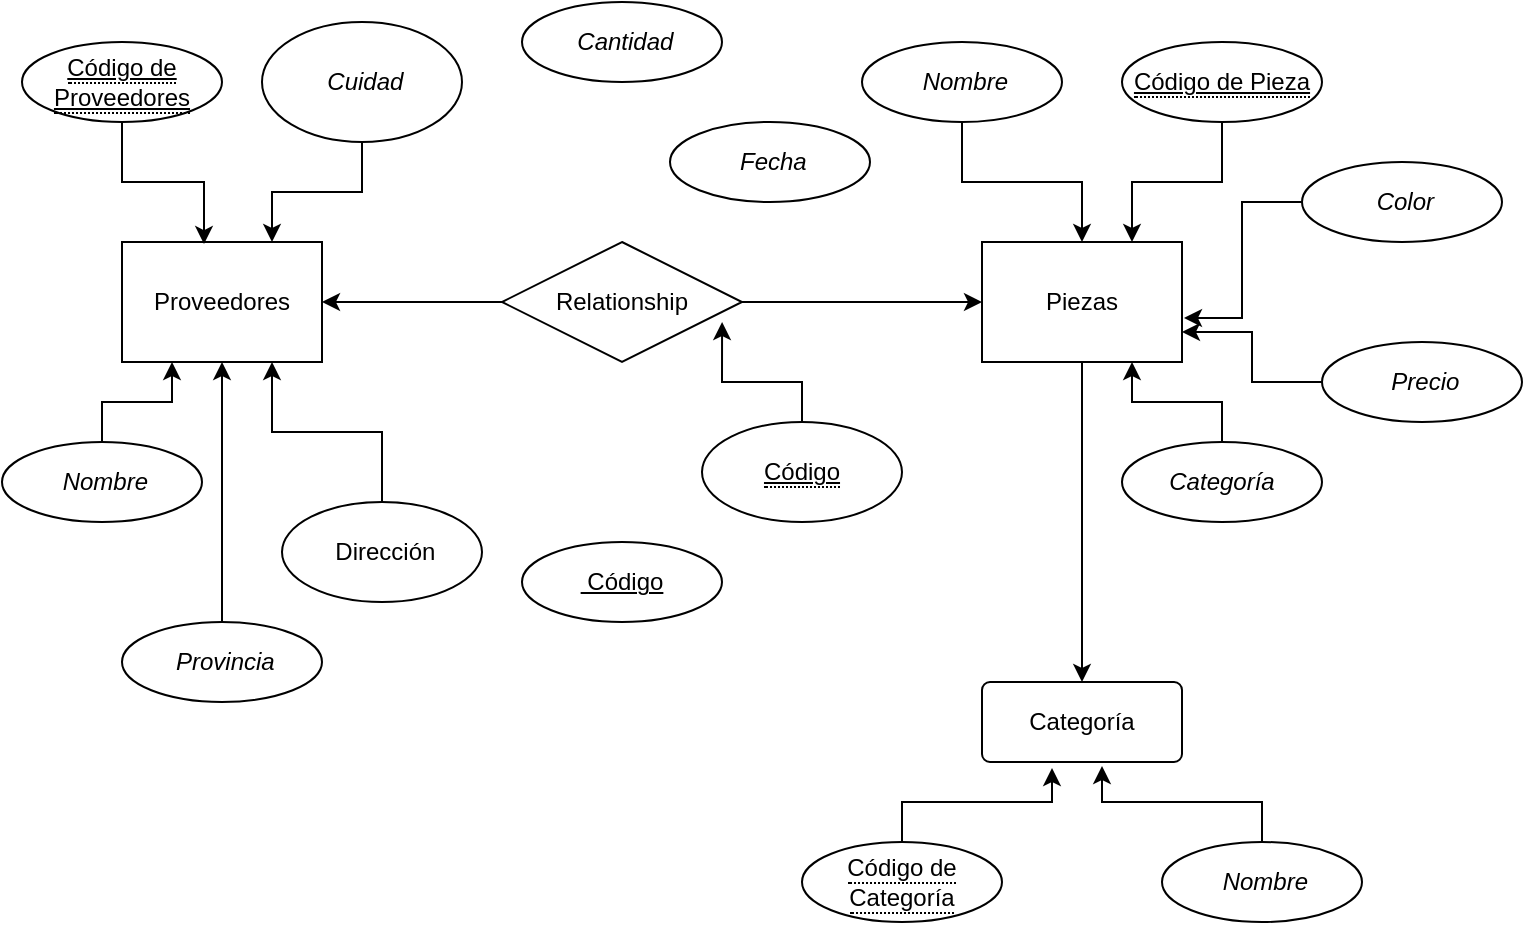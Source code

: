 <mxfile version="22.1.11" type="github">
  <diagram name="Página-1" id="-eLApka-o36wwXWw7jOx">
    <mxGraphModel dx="794" dy="564" grid="1" gridSize="10" guides="1" tooltips="1" connect="1" arrows="1" fold="1" page="1" pageScale="1" pageWidth="827" pageHeight="1169" math="0" shadow="0">
      <root>
        <mxCell id="0" />
        <mxCell id="1" parent="0" />
        <mxCell id="SS2V2fwyjj8lu55qieuH-25" style="edgeStyle=orthogonalEdgeStyle;rounded=0;orthogonalLoop=1;jettySize=auto;html=1;entryX=0;entryY=0.5;entryDx=0;entryDy=0;" edge="1" parent="1" source="SS2V2fwyjj8lu55qieuH-2" target="SS2V2fwyjj8lu55qieuH-7">
          <mxGeometry relative="1" as="geometry" />
        </mxCell>
        <mxCell id="SS2V2fwyjj8lu55qieuH-26" value="" style="edgeStyle=orthogonalEdgeStyle;rounded=0;orthogonalLoop=1;jettySize=auto;html=1;" edge="1" parent="1" source="SS2V2fwyjj8lu55qieuH-2" target="SS2V2fwyjj8lu55qieuH-6">
          <mxGeometry relative="1" as="geometry" />
        </mxCell>
        <mxCell id="SS2V2fwyjj8lu55qieuH-2" value="Relationship" style="shape=rhombus;perimeter=rhombusPerimeter;whiteSpace=wrap;html=1;align=center;" vertex="1" parent="1">
          <mxGeometry x="280" y="140" width="120" height="60" as="geometry" />
        </mxCell>
        <mxCell id="SS2V2fwyjj8lu55qieuH-4" value="&lt;i&gt;&amp;nbsp;Nombre&lt;/i&gt;" style="ellipse;whiteSpace=wrap;html=1;align=center;" vertex="1" parent="1">
          <mxGeometry x="610" y="440" width="100" height="40" as="geometry" />
        </mxCell>
        <mxCell id="SS2V2fwyjj8lu55qieuH-5" value="&lt;span style=&quot;border-bottom: 1px dotted&quot;&gt;Código de Categoría&lt;/span&gt;" style="ellipse;whiteSpace=wrap;html=1;align=center;" vertex="1" parent="1">
          <mxGeometry x="430" y="440" width="100" height="40" as="geometry" />
        </mxCell>
        <mxCell id="SS2V2fwyjj8lu55qieuH-6" value="Proveedores" style="whiteSpace=wrap;html=1;align=center;" vertex="1" parent="1">
          <mxGeometry x="90" y="140" width="100" height="60" as="geometry" />
        </mxCell>
        <mxCell id="SS2V2fwyjj8lu55qieuH-22" style="edgeStyle=orthogonalEdgeStyle;rounded=0;orthogonalLoop=1;jettySize=auto;html=1;entryX=0.5;entryY=0;entryDx=0;entryDy=0;" edge="1" parent="1" source="SS2V2fwyjj8lu55qieuH-7" target="SS2V2fwyjj8lu55qieuH-8">
          <mxGeometry relative="1" as="geometry" />
        </mxCell>
        <mxCell id="SS2V2fwyjj8lu55qieuH-7" value="Piezas" style="whiteSpace=wrap;html=1;align=center;" vertex="1" parent="1">
          <mxGeometry x="520" y="140" width="100" height="60" as="geometry" />
        </mxCell>
        <mxCell id="SS2V2fwyjj8lu55qieuH-8" value="Categoría" style="rounded=1;arcSize=10;whiteSpace=wrap;html=1;align=center;" vertex="1" parent="1">
          <mxGeometry x="520" y="360" width="100" height="40" as="geometry" />
        </mxCell>
        <mxCell id="SS2V2fwyjj8lu55qieuH-28" style="edgeStyle=orthogonalEdgeStyle;rounded=0;orthogonalLoop=1;jettySize=auto;html=1;entryX=0.75;entryY=0;entryDx=0;entryDy=0;" edge="1" parent="1" source="SS2V2fwyjj8lu55qieuH-9" target="SS2V2fwyjj8lu55qieuH-7">
          <mxGeometry relative="1" as="geometry" />
        </mxCell>
        <mxCell id="SS2V2fwyjj8lu55qieuH-9" value="&lt;span style=&quot;border-bottom: 1px dotted&quot;&gt;&lt;u&gt;Código de Pieza&lt;/u&gt;&lt;/span&gt;" style="ellipse;whiteSpace=wrap;html=1;align=center;" vertex="1" parent="1">
          <mxGeometry x="590" y="40" width="100" height="40" as="geometry" />
        </mxCell>
        <mxCell id="SS2V2fwyjj8lu55qieuH-27" style="edgeStyle=orthogonalEdgeStyle;rounded=0;orthogonalLoop=1;jettySize=auto;html=1;" edge="1" parent="1" source="SS2V2fwyjj8lu55qieuH-10" target="SS2V2fwyjj8lu55qieuH-7">
          <mxGeometry relative="1" as="geometry" />
        </mxCell>
        <mxCell id="SS2V2fwyjj8lu55qieuH-10" value="&lt;i&gt;&amp;nbsp;Nombre&lt;/i&gt;" style="ellipse;whiteSpace=wrap;html=1;align=center;" vertex="1" parent="1">
          <mxGeometry x="460" y="40" width="100" height="40" as="geometry" />
        </mxCell>
        <mxCell id="SS2V2fwyjj8lu55qieuH-52" style="edgeStyle=orthogonalEdgeStyle;rounded=0;orthogonalLoop=1;jettySize=auto;html=1;entryX=0.25;entryY=1;entryDx=0;entryDy=0;" edge="1" parent="1" source="SS2V2fwyjj8lu55qieuH-11" target="SS2V2fwyjj8lu55qieuH-6">
          <mxGeometry relative="1" as="geometry" />
        </mxCell>
        <mxCell id="SS2V2fwyjj8lu55qieuH-11" value="&amp;nbsp;&lt;i&gt;Nombre&lt;/i&gt;" style="ellipse;whiteSpace=wrap;html=1;align=center;" vertex="1" parent="1">
          <mxGeometry x="30" y="240" width="100" height="40" as="geometry" />
        </mxCell>
        <mxCell id="SS2V2fwyjj8lu55qieuH-45" style="edgeStyle=orthogonalEdgeStyle;rounded=0;orthogonalLoop=1;jettySize=auto;html=1;entryX=0.5;entryY=1;entryDx=0;entryDy=0;" edge="1" parent="1" source="SS2V2fwyjj8lu55qieuH-12" target="SS2V2fwyjj8lu55qieuH-6">
          <mxGeometry relative="1" as="geometry" />
        </mxCell>
        <mxCell id="SS2V2fwyjj8lu55qieuH-12" value="&lt;i&gt;&amp;nbsp;Provincia&lt;/i&gt;" style="ellipse;whiteSpace=wrap;html=1;align=center;" vertex="1" parent="1">
          <mxGeometry x="90" y="330" width="100" height="40" as="geometry" />
        </mxCell>
        <mxCell id="SS2V2fwyjj8lu55qieuH-13" value="&lt;span style=&quot;border-bottom: 1px dotted&quot;&gt;&lt;u&gt;Código de Proveedores&lt;/u&gt;&lt;/span&gt;" style="ellipse;whiteSpace=wrap;html=1;align=center;" vertex="1" parent="1">
          <mxGeometry x="40" y="40" width="100" height="40" as="geometry" />
        </mxCell>
        <mxCell id="SS2V2fwyjj8lu55qieuH-53" style="edgeStyle=orthogonalEdgeStyle;rounded=0;orthogonalLoop=1;jettySize=auto;html=1;entryX=0.75;entryY=0;entryDx=0;entryDy=0;" edge="1" parent="1" source="SS2V2fwyjj8lu55qieuH-14" target="SS2V2fwyjj8lu55qieuH-6">
          <mxGeometry relative="1" as="geometry" />
        </mxCell>
        <mxCell id="SS2V2fwyjj8lu55qieuH-14" value="&lt;i&gt;&amp;nbsp;Cuidad&lt;/i&gt;" style="ellipse;whiteSpace=wrap;html=1;align=center;" vertex="1" parent="1">
          <mxGeometry x="160" y="30" width="100" height="60" as="geometry" />
        </mxCell>
        <mxCell id="SS2V2fwyjj8lu55qieuH-15" value="&lt;i&gt;&amp;nbsp;Color&lt;/i&gt;" style="ellipse;whiteSpace=wrap;html=1;align=center;" vertex="1" parent="1">
          <mxGeometry x="680" y="100" width="100" height="40" as="geometry" />
        </mxCell>
        <mxCell id="SS2V2fwyjj8lu55qieuH-16" value="&lt;i&gt;&amp;nbsp;Fecha&lt;/i&gt;" style="ellipse;whiteSpace=wrap;html=1;align=center;" vertex="1" parent="1">
          <mxGeometry x="364" y="80" width="100" height="40" as="geometry" />
        </mxCell>
        <mxCell id="SS2V2fwyjj8lu55qieuH-31" style="edgeStyle=orthogonalEdgeStyle;rounded=0;orthogonalLoop=1;jettySize=auto;html=1;entryX=0.75;entryY=1;entryDx=0;entryDy=0;" edge="1" parent="1" source="SS2V2fwyjj8lu55qieuH-17" target="SS2V2fwyjj8lu55qieuH-7">
          <mxGeometry relative="1" as="geometry" />
        </mxCell>
        <mxCell id="SS2V2fwyjj8lu55qieuH-17" value="&lt;i&gt;Categoría&lt;/i&gt;" style="ellipse;whiteSpace=wrap;html=1;align=center;" vertex="1" parent="1">
          <mxGeometry x="590" y="240" width="100" height="40" as="geometry" />
        </mxCell>
        <mxCell id="SS2V2fwyjj8lu55qieuH-50" style="edgeStyle=orthogonalEdgeStyle;rounded=0;orthogonalLoop=1;jettySize=auto;html=1;entryX=0.75;entryY=1;entryDx=0;entryDy=0;" edge="1" parent="1" source="SS2V2fwyjj8lu55qieuH-19" target="SS2V2fwyjj8lu55qieuH-6">
          <mxGeometry relative="1" as="geometry" />
        </mxCell>
        <mxCell id="SS2V2fwyjj8lu55qieuH-19" value="&amp;nbsp;Dirección" style="ellipse;whiteSpace=wrap;html=1;align=center;" vertex="1" parent="1">
          <mxGeometry x="170" y="270" width="100" height="50" as="geometry" />
        </mxCell>
        <mxCell id="SS2V2fwyjj8lu55qieuH-20" value="&lt;i&gt;&amp;nbsp;Cantidad&lt;/i&gt;" style="ellipse;whiteSpace=wrap;html=1;align=center;" vertex="1" parent="1">
          <mxGeometry x="290" y="20" width="100" height="40" as="geometry" />
        </mxCell>
        <mxCell id="SS2V2fwyjj8lu55qieuH-32" style="edgeStyle=orthogonalEdgeStyle;rounded=0;orthogonalLoop=1;jettySize=auto;html=1;entryX=1;entryY=0.75;entryDx=0;entryDy=0;" edge="1" parent="1" source="SS2V2fwyjj8lu55qieuH-21" target="SS2V2fwyjj8lu55qieuH-7">
          <mxGeometry relative="1" as="geometry" />
        </mxCell>
        <mxCell id="SS2V2fwyjj8lu55qieuH-21" value="&lt;i&gt;&amp;nbsp;Precio&lt;/i&gt;" style="ellipse;whiteSpace=wrap;html=1;align=center;" vertex="1" parent="1">
          <mxGeometry x="690" y="190" width="100" height="40" as="geometry" />
        </mxCell>
        <mxCell id="SS2V2fwyjj8lu55qieuH-30" style="edgeStyle=orthogonalEdgeStyle;rounded=0;orthogonalLoop=1;jettySize=auto;html=1;entryX=1.01;entryY=0.633;entryDx=0;entryDy=0;entryPerimeter=0;" edge="1" parent="1" source="SS2V2fwyjj8lu55qieuH-15" target="SS2V2fwyjj8lu55qieuH-7">
          <mxGeometry relative="1" as="geometry" />
        </mxCell>
        <mxCell id="SS2V2fwyjj8lu55qieuH-34" style="edgeStyle=orthogonalEdgeStyle;rounded=0;orthogonalLoop=1;jettySize=auto;html=1;entryX=0.6;entryY=1.05;entryDx=0;entryDy=0;entryPerimeter=0;" edge="1" parent="1" source="SS2V2fwyjj8lu55qieuH-4" target="SS2V2fwyjj8lu55qieuH-8">
          <mxGeometry relative="1" as="geometry" />
        </mxCell>
        <mxCell id="SS2V2fwyjj8lu55qieuH-35" style="edgeStyle=orthogonalEdgeStyle;rounded=0;orthogonalLoop=1;jettySize=auto;html=1;entryX=0.35;entryY=1.075;entryDx=0;entryDy=0;entryPerimeter=0;" edge="1" parent="1" source="SS2V2fwyjj8lu55qieuH-5" target="SS2V2fwyjj8lu55qieuH-8">
          <mxGeometry relative="1" as="geometry" />
        </mxCell>
        <mxCell id="SS2V2fwyjj8lu55qieuH-54" style="edgeStyle=orthogonalEdgeStyle;rounded=0;orthogonalLoop=1;jettySize=auto;html=1;entryX=0.41;entryY=0.017;entryDx=0;entryDy=0;entryPerimeter=0;" edge="1" parent="1" source="SS2V2fwyjj8lu55qieuH-13" target="SS2V2fwyjj8lu55qieuH-6">
          <mxGeometry relative="1" as="geometry" />
        </mxCell>
        <mxCell id="SS2V2fwyjj8lu55qieuH-55" value="&lt;span style=&quot;border-bottom: 1px dotted&quot;&gt;&lt;u&gt;Código&lt;/u&gt;&lt;/span&gt;" style="ellipse;whiteSpace=wrap;html=1;align=center;" vertex="1" parent="1">
          <mxGeometry x="380" y="230" width="100" height="50" as="geometry" />
        </mxCell>
        <mxCell id="SS2V2fwyjj8lu55qieuH-56" value="&lt;u&gt;&amp;nbsp;Código&lt;/u&gt;" style="ellipse;whiteSpace=wrap;html=1;align=center;" vertex="1" parent="1">
          <mxGeometry x="290" y="290" width="100" height="40" as="geometry" />
        </mxCell>
        <mxCell id="SS2V2fwyjj8lu55qieuH-60" style="edgeStyle=orthogonalEdgeStyle;rounded=0;orthogonalLoop=1;jettySize=auto;html=1;entryX=0.917;entryY=0.667;entryDx=0;entryDy=0;entryPerimeter=0;" edge="1" parent="1" source="SS2V2fwyjj8lu55qieuH-55" target="SS2V2fwyjj8lu55qieuH-2">
          <mxGeometry relative="1" as="geometry" />
        </mxCell>
      </root>
    </mxGraphModel>
  </diagram>
</mxfile>
